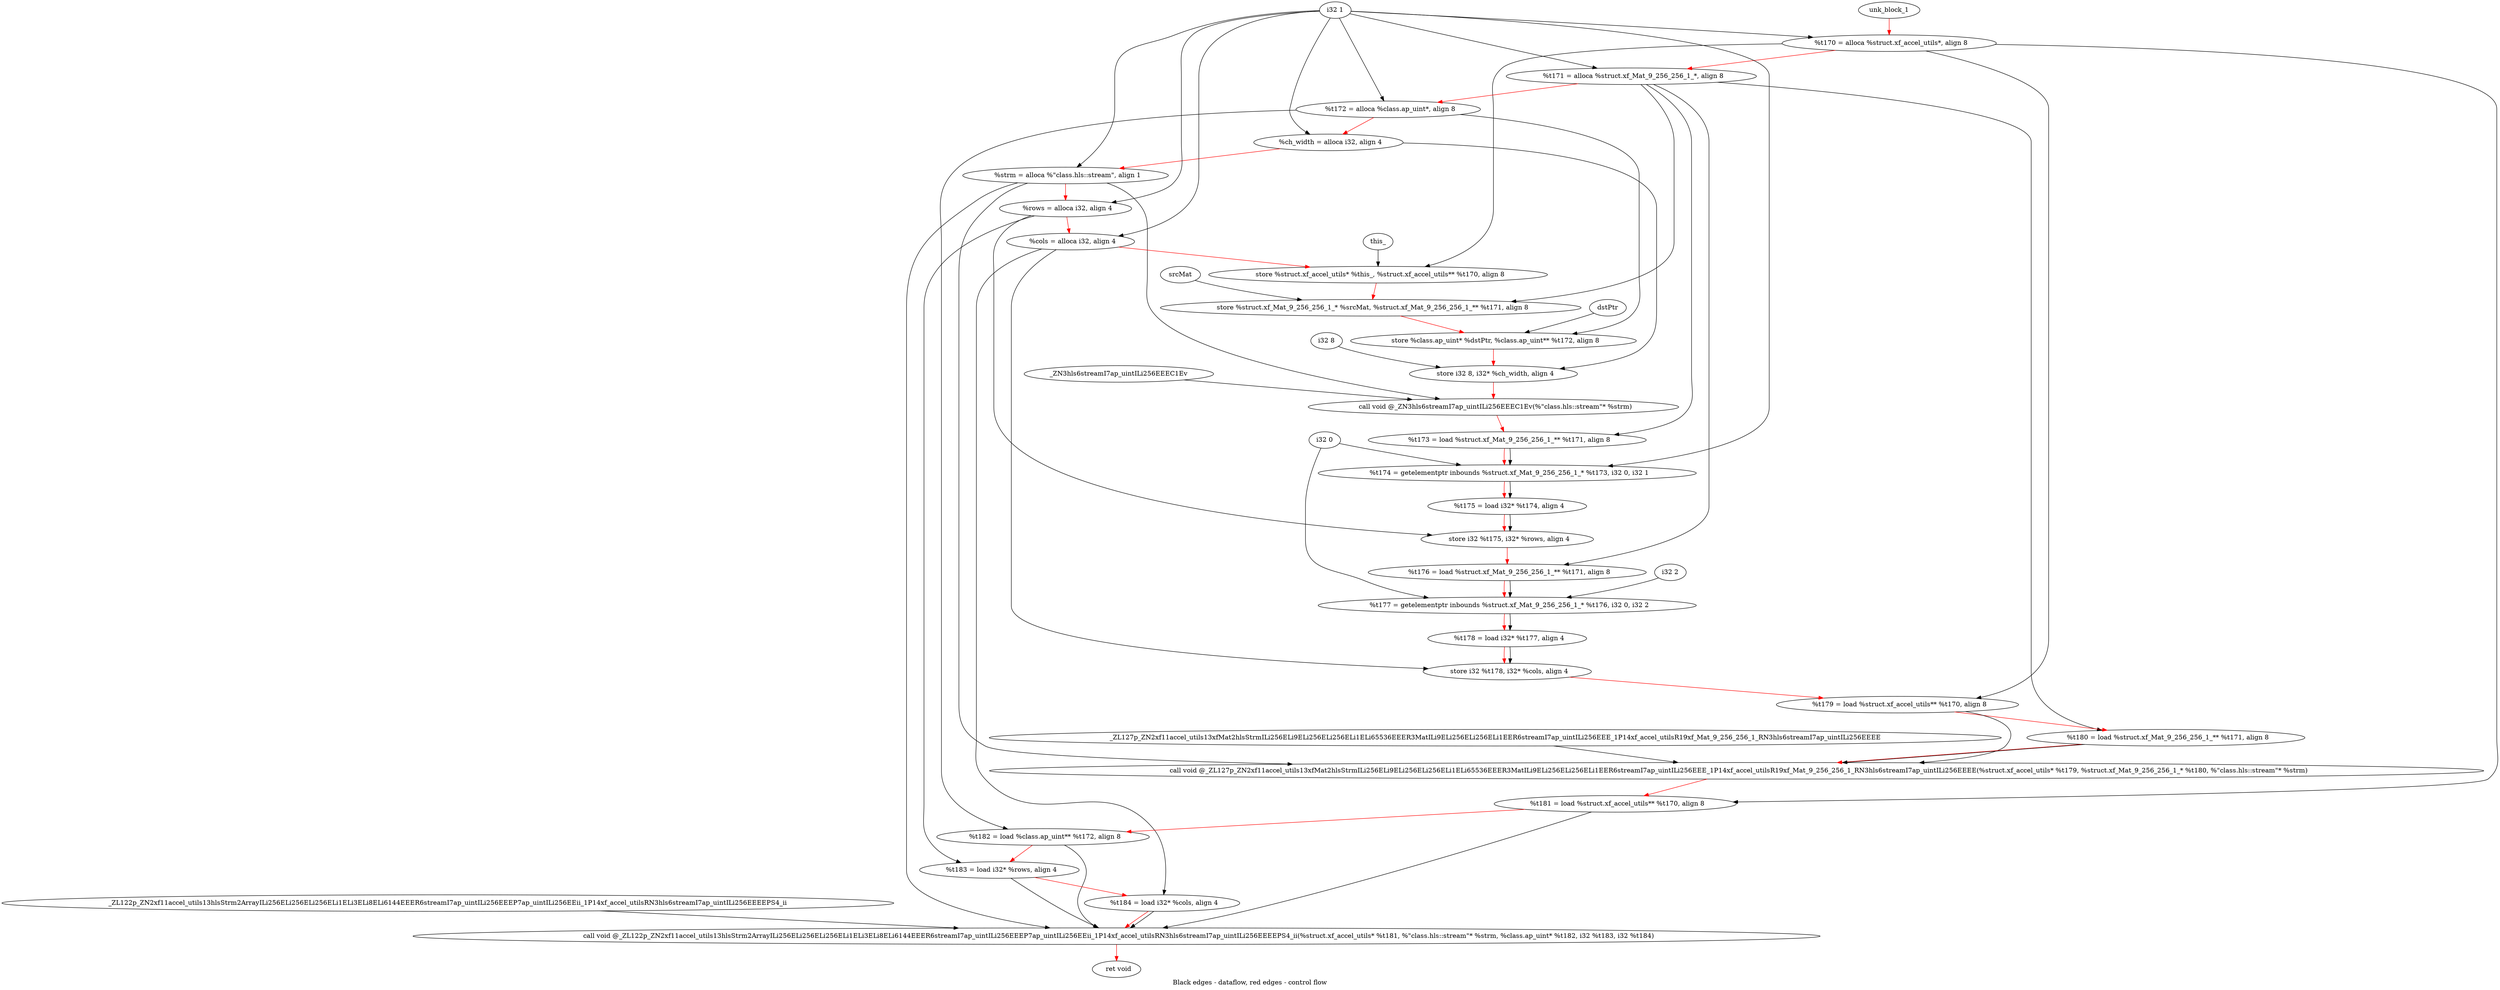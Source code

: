 digraph G {
compound=true
label="Black edges - dataflow, red edges - control flow"
"t170" [label="  %t170 = alloca %struct.xf_accel_utils*, align 8"]
"t171" [label="  %t171 = alloca %struct.xf_Mat_9_256_256_1_*, align 8"]
"t172" [label="  %t172 = alloca %class.ap_uint*, align 8"]
"ch_width" [label="  %ch_width = alloca i32, align 4"]
"strm" [label="  %strm = alloca %\"class.hls::stream\", align 1"]
"rows" [label="  %rows = alloca i32, align 4"]
"cols" [label="  %cols = alloca i32, align 4"]
"_1" [label="  store %struct.xf_accel_utils* %this_, %struct.xf_accel_utils** %t170, align 8"]
"_2" [label="  store %struct.xf_Mat_9_256_256_1_* %srcMat, %struct.xf_Mat_9_256_256_1_** %t171, align 8"]
"_3" [label="  store %class.ap_uint* %dstPtr, %class.ap_uint** %t172, align 8"]
"_4" [label="  store i32 8, i32* %ch_width, align 4"]
"_5" [label="  call void @_ZN3hls6streamI7ap_uintILi256EEEC1Ev(%\"class.hls::stream\"* %strm)"]
"t173" [label="  %t173 = load %struct.xf_Mat_9_256_256_1_** %t171, align 8"]
"t174" [label="  %t174 = getelementptr inbounds %struct.xf_Mat_9_256_256_1_* %t173, i32 0, i32 1"]
"t175" [label="  %t175 = load i32* %t174, align 4"]
"_6" [label="  store i32 %t175, i32* %rows, align 4"]
"t176" [label="  %t176 = load %struct.xf_Mat_9_256_256_1_** %t171, align 8"]
"t177" [label="  %t177 = getelementptr inbounds %struct.xf_Mat_9_256_256_1_* %t176, i32 0, i32 2"]
"t178" [label="  %t178 = load i32* %t177, align 4"]
"_7" [label="  store i32 %t178, i32* %cols, align 4"]
"t179" [label="  %t179 = load %struct.xf_accel_utils** %t170, align 8"]
"t180" [label="  %t180 = load %struct.xf_Mat_9_256_256_1_** %t171, align 8"]
"_8" [label="  call void @_ZL127p_ZN2xf11accel_utils13xfMat2hlsStrmILi256ELi9ELi256ELi256ELi1ELi65536EEER3MatILi9ELi256ELi256ELi1EER6streamI7ap_uintILi256EEE_1P14xf_accel_utilsR19xf_Mat_9_256_256_1_RN3hls6streamI7ap_uintILi256EEEE(%struct.xf_accel_utils* %t179, %struct.xf_Mat_9_256_256_1_* %t180, %\"class.hls::stream\"* %strm)"]
"t181" [label="  %t181 = load %struct.xf_accel_utils** %t170, align 8"]
"t182" [label="  %t182 = load %class.ap_uint** %t172, align 8"]
"t183" [label="  %t183 = load i32* %rows, align 4"]
"t184" [label="  %t184 = load i32* %cols, align 4"]
"_9" [label="  call void @_ZL122p_ZN2xf11accel_utils13hlsStrm2ArrayILi256ELi256ELi256ELi1ELi3ELi8ELi6144EEER6streamI7ap_uintILi256EEEP7ap_uintILi256EEii_1P14xf_accel_utilsRN3hls6streamI7ap_uintILi256EEEEPS4_ii(%struct.xf_accel_utils* %t181, %\"class.hls::stream\"* %strm, %class.ap_uint* %t182, i32 %t183, i32 %t184)"]
"_10" [label="  ret void"]
"unk_block_1" -> "t170"[color=red]
"i32 1" -> "t170"
"t170" -> "t171"[color=red weight=2]
"i32 1" -> "t171"
"t171" -> "t172"[color=red weight=2]
"i32 1" -> "t172"
"t172" -> "ch_width"[color=red weight=2]
"i32 1" -> "ch_width"
"ch_width" -> "strm"[color=red weight=2]
"i32 1" -> "strm"
"strm" -> "rows"[color=red weight=2]
"i32 1" -> "rows"
"rows" -> "cols"[color=red weight=2]
"i32 1" -> "cols"
"cols" -> "_1"[color=red weight=2]
"this_" -> "_1"
"t170" -> "_1"
"_1" -> "_2"[color=red weight=2]
"srcMat" -> "_2"
"t171" -> "_2"
"_2" -> "_3"[color=red weight=2]
"dstPtr" -> "_3"
"t172" -> "_3"
"_3" -> "_4"[color=red weight=2]
"i32 8" -> "_4"
"ch_width" -> "_4"
"_4" -> "_5"[color=red weight=2]
"strm" -> "_5"
"_ZN3hls6streamI7ap_uintILi256EEEC1Ev" -> "_5"
"_5" -> "t173"[color=red weight=2]
"t171" -> "t173"
"t173" -> "t174"[color=red weight=2]
"t173" -> "t174"
"i32 0" -> "t174"
"i32 1" -> "t174"
"t174" -> "t175"[color=red weight=2]
"t174" -> "t175"
"t175" -> "_6"[color=red weight=2]
"t175" -> "_6"
"rows" -> "_6"
"_6" -> "t176"[color=red weight=2]
"t171" -> "t176"
"t176" -> "t177"[color=red weight=2]
"t176" -> "t177"
"i32 0" -> "t177"
"i32 2" -> "t177"
"t177" -> "t178"[color=red weight=2]
"t177" -> "t178"
"t178" -> "_7"[color=red weight=2]
"t178" -> "_7"
"cols" -> "_7"
"_7" -> "t179"[color=red weight=2]
"t170" -> "t179"
"t179" -> "t180"[color=red weight=2]
"t171" -> "t180"
"t180" -> "_8"[color=red weight=2]
"t179" -> "_8"
"t180" -> "_8"
"strm" -> "_8"
"_ZL127p_ZN2xf11accel_utils13xfMat2hlsStrmILi256ELi9ELi256ELi256ELi1ELi65536EEER3MatILi9ELi256ELi256ELi1EER6streamI7ap_uintILi256EEE_1P14xf_accel_utilsR19xf_Mat_9_256_256_1_RN3hls6streamI7ap_uintILi256EEEE" -> "_8"
"_8" -> "t181"[color=red weight=2]
"t170" -> "t181"
"t181" -> "t182"[color=red weight=2]
"t172" -> "t182"
"t182" -> "t183"[color=red weight=2]
"rows" -> "t183"
"t183" -> "t184"[color=red weight=2]
"cols" -> "t184"
"t184" -> "_9"[color=red weight=2]
"t181" -> "_9"
"strm" -> "_9"
"t182" -> "_9"
"t183" -> "_9"
"t184" -> "_9"
"_ZL122p_ZN2xf11accel_utils13hlsStrm2ArrayILi256ELi256ELi256ELi1ELi3ELi8ELi6144EEER6streamI7ap_uintILi256EEEP7ap_uintILi256EEii_1P14xf_accel_utilsRN3hls6streamI7ap_uintILi256EEEEPS4_ii" -> "_9"
"_9" -> "_10"[color=red weight=2]

}
